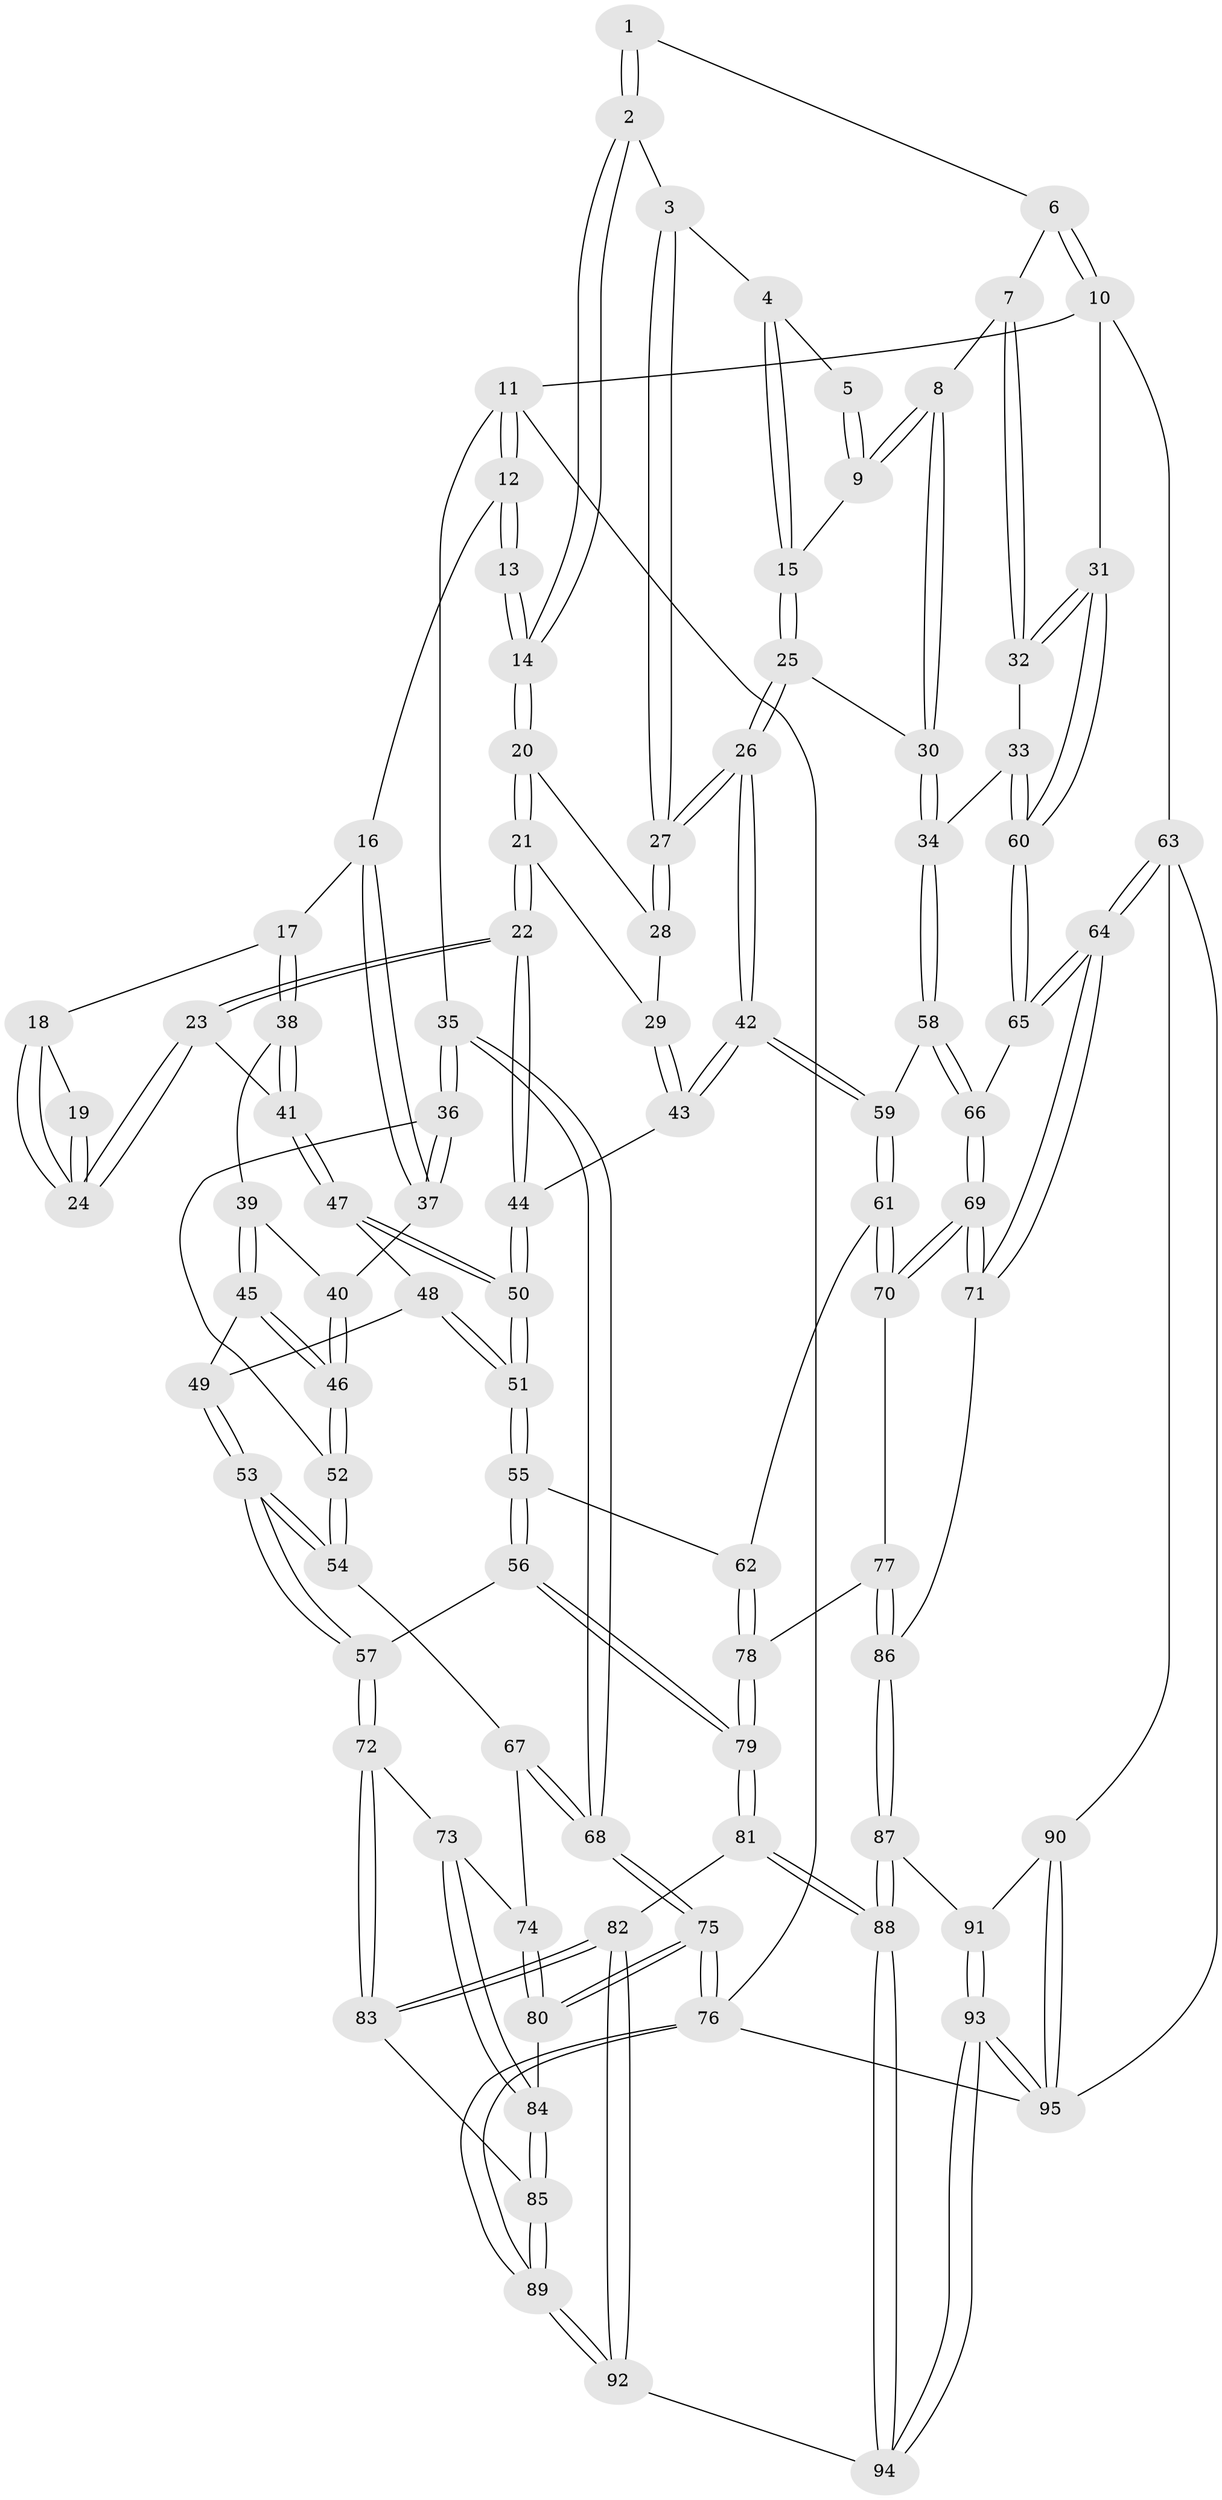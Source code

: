 // coarse degree distribution, {4: 0.43859649122807015, 5: 0.3508771929824561, 3: 0.14035087719298245, 6: 0.05263157894736842, 2: 0.017543859649122806}
// Generated by graph-tools (version 1.1) at 2025/52/02/27/25 19:52:38]
// undirected, 95 vertices, 234 edges
graph export_dot {
graph [start="1"]
  node [color=gray90,style=filled];
  1 [pos="+0.9144791948779095+0"];
  2 [pos="+0.506857369197507+0"];
  3 [pos="+0.5739478984757703+0"];
  4 [pos="+0.6555709468533835+0.05973728593053022"];
  5 [pos="+0.7987345081860959+0.07862875284733913"];
  6 [pos="+1+0"];
  7 [pos="+0.8308740233383628+0.1572944592712103"];
  8 [pos="+0.8262809481802097+0.15841118477625607"];
  9 [pos="+0.7907541425124648+0.133126564044399"];
  10 [pos="+1+0"];
  11 [pos="+0+0"];
  12 [pos="+0.28262820980435466+0"];
  13 [pos="+0.4737034139119545+0"];
  14 [pos="+0.4948218299494218+0"];
  15 [pos="+0.7083081645346191+0.13966408779822742"];
  16 [pos="+0.16527557395965614+0.12442750226496777"];
  17 [pos="+0.21036803602479068+0.15526740345380918"];
  18 [pos="+0.25811432377307486+0.15408140606149187"];
  19 [pos="+0.32646210518136715+0.0947149009273452"];
  20 [pos="+0.4874209738278866+0"];
  21 [pos="+0.3890680872293279+0.19900565741827653"];
  22 [pos="+0.36717839747781134+0.22599718865510515"];
  23 [pos="+0.3479686272965713+0.2184880516456153"];
  24 [pos="+0.33744497008488994+0.20521052489853048"];
  25 [pos="+0.678053771789275+0.2609778088902637"];
  26 [pos="+0.6426972326353959+0.3059826539994565"];
  27 [pos="+0.6024395161175287+0.21706049566769722"];
  28 [pos="+0.505150301394528+0.15639674625292269"];
  29 [pos="+0.4918409967681529+0.19944490858541164"];
  30 [pos="+0.812584261834312+0.22850380209681712"];
  31 [pos="+1+0"];
  32 [pos="+0.9162589967524608+0.1632157711071258"];
  33 [pos="+0.9024561498931383+0.2936226259810525"];
  34 [pos="+0.8836385178608585+0.31422698374434993"];
  35 [pos="+0+0.19951006542849425"];
  36 [pos="+0+0.21098955967707242"];
  37 [pos="+0.036986452479584125+0.18906211992066577"];
  38 [pos="+0.2349025749323241+0.23927566670524372"];
  39 [pos="+0.19149928313533013+0.2545484143530325"];
  40 [pos="+0.16956438146951158+0.2584101239751986"];
  41 [pos="+0.24939617156443805+0.2542890998571932"];
  42 [pos="+0.6364283292575986+0.3254959079602419"];
  43 [pos="+0.5075323342558944+0.2620654477389075"];
  44 [pos="+0.39103551316660656+0.295303785966577"];
  45 [pos="+0.2021782334132962+0.31795389703914084"];
  46 [pos="+0.18031285375401734+0.32219322249784527"];
  47 [pos="+0.24963118168515414+0.26993512636764044"];
  48 [pos="+0.24802243412461789+0.2907897096148363"];
  49 [pos="+0.22922729366978198+0.3154138788749584"];
  50 [pos="+0.38977313207432474+0.29999401002333387"];
  51 [pos="+0.37780527424954885+0.35543167243273294"];
  52 [pos="+0.13206222394517977+0.3560796951784222"];
  53 [pos="+0.28443565464553466+0.4687069084663261"];
  54 [pos="+0.1497991380910256+0.42951367539989044"];
  55 [pos="+0.38108041021175737+0.42310741383875133"];
  56 [pos="+0.32486860208359125+0.483583486891622"];
  57 [pos="+0.31287932671199653+0.48611206937985924"];
  58 [pos="+0.8726820158737694+0.37127602710869845"];
  59 [pos="+0.6369112420522209+0.32896045543232083"];
  60 [pos="+1+0.16904457971461861"];
  61 [pos="+0.6252071567674985+0.3614252714157104"];
  62 [pos="+0.5404908620978018+0.4245525225721309"];
  63 [pos="+1+0.8602370446645893"];
  64 [pos="+1+0.6370786387108356"];
  65 [pos="+1+0.17093985578112023"];
  66 [pos="+0.880834752995374+0.388460054135496"];
  67 [pos="+0.11876473739918186+0.4521230918057806"];
  68 [pos="+0+0.4295935232000765"];
  69 [pos="+0.9477160202739842+0.5568207283288958"];
  70 [pos="+0.7101869274245676+0.5018965831147926"];
  71 [pos="+0.9973397859993164+0.6087049592991417"];
  72 [pos="+0.31008965721109527+0.49024412916536686"];
  73 [pos="+0.25278716896975917+0.5530523313638143"];
  74 [pos="+0.10586702807715152+0.5339332095140262"];
  75 [pos="+0+0.5803994375577014"];
  76 [pos="+0+1"];
  77 [pos="+0.6222359793251357+0.6144761122500163"];
  78 [pos="+0.5588901926867751+0.6423362723826199"];
  79 [pos="+0.5117708433425596+0.7056484712788201"];
  80 [pos="+0.044442616596334084+0.6381174319929453"];
  81 [pos="+0.5032956589120768+0.7726057258608713"];
  82 [pos="+0.4720161579053651+0.7895568247372189"];
  83 [pos="+0.3207100564488917+0.7573690444155832"];
  84 [pos="+0.1557560265279727+0.7183293625854174"];
  85 [pos="+0.17135655344754644+0.7544675879055749"];
  86 [pos="+0.8830720401868472+0.6891917082831207"];
  87 [pos="+0.7756784348570742+0.8181708657044777"];
  88 [pos="+0.5721919766447628+0.8126309465653113"];
  89 [pos="+0+1"];
  90 [pos="+0.866014535746592+0.9161690678004341"];
  91 [pos="+0.7811116216663712+0.8354114539379512"];
  92 [pos="+0.3045979155057795+1"];
  93 [pos="+0.7107657637277898+1"];
  94 [pos="+0.651750499294518+1"];
  95 [pos="+0.9985456891687153+1"];
  1 -- 2;
  1 -- 2;
  1 -- 6;
  2 -- 3;
  2 -- 14;
  2 -- 14;
  3 -- 4;
  3 -- 27;
  3 -- 27;
  4 -- 5;
  4 -- 15;
  4 -- 15;
  5 -- 9;
  5 -- 9;
  6 -- 7;
  6 -- 10;
  6 -- 10;
  7 -- 8;
  7 -- 32;
  7 -- 32;
  8 -- 9;
  8 -- 9;
  8 -- 30;
  8 -- 30;
  9 -- 15;
  10 -- 11;
  10 -- 31;
  10 -- 63;
  11 -- 12;
  11 -- 12;
  11 -- 35;
  11 -- 76;
  12 -- 13;
  12 -- 13;
  12 -- 16;
  13 -- 14;
  13 -- 14;
  14 -- 20;
  14 -- 20;
  15 -- 25;
  15 -- 25;
  16 -- 17;
  16 -- 37;
  16 -- 37;
  17 -- 18;
  17 -- 38;
  17 -- 38;
  18 -- 19;
  18 -- 24;
  18 -- 24;
  19 -- 24;
  19 -- 24;
  20 -- 21;
  20 -- 21;
  20 -- 28;
  21 -- 22;
  21 -- 22;
  21 -- 29;
  22 -- 23;
  22 -- 23;
  22 -- 44;
  22 -- 44;
  23 -- 24;
  23 -- 24;
  23 -- 41;
  25 -- 26;
  25 -- 26;
  25 -- 30;
  26 -- 27;
  26 -- 27;
  26 -- 42;
  26 -- 42;
  27 -- 28;
  27 -- 28;
  28 -- 29;
  29 -- 43;
  29 -- 43;
  30 -- 34;
  30 -- 34;
  31 -- 32;
  31 -- 32;
  31 -- 60;
  31 -- 60;
  32 -- 33;
  33 -- 34;
  33 -- 60;
  33 -- 60;
  34 -- 58;
  34 -- 58;
  35 -- 36;
  35 -- 36;
  35 -- 68;
  35 -- 68;
  36 -- 37;
  36 -- 37;
  36 -- 52;
  37 -- 40;
  38 -- 39;
  38 -- 41;
  38 -- 41;
  39 -- 40;
  39 -- 45;
  39 -- 45;
  40 -- 46;
  40 -- 46;
  41 -- 47;
  41 -- 47;
  42 -- 43;
  42 -- 43;
  42 -- 59;
  42 -- 59;
  43 -- 44;
  44 -- 50;
  44 -- 50;
  45 -- 46;
  45 -- 46;
  45 -- 49;
  46 -- 52;
  46 -- 52;
  47 -- 48;
  47 -- 50;
  47 -- 50;
  48 -- 49;
  48 -- 51;
  48 -- 51;
  49 -- 53;
  49 -- 53;
  50 -- 51;
  50 -- 51;
  51 -- 55;
  51 -- 55;
  52 -- 54;
  52 -- 54;
  53 -- 54;
  53 -- 54;
  53 -- 57;
  53 -- 57;
  54 -- 67;
  55 -- 56;
  55 -- 56;
  55 -- 62;
  56 -- 57;
  56 -- 79;
  56 -- 79;
  57 -- 72;
  57 -- 72;
  58 -- 59;
  58 -- 66;
  58 -- 66;
  59 -- 61;
  59 -- 61;
  60 -- 65;
  60 -- 65;
  61 -- 62;
  61 -- 70;
  61 -- 70;
  62 -- 78;
  62 -- 78;
  63 -- 64;
  63 -- 64;
  63 -- 90;
  63 -- 95;
  64 -- 65;
  64 -- 65;
  64 -- 71;
  64 -- 71;
  65 -- 66;
  66 -- 69;
  66 -- 69;
  67 -- 68;
  67 -- 68;
  67 -- 74;
  68 -- 75;
  68 -- 75;
  69 -- 70;
  69 -- 70;
  69 -- 71;
  69 -- 71;
  70 -- 77;
  71 -- 86;
  72 -- 73;
  72 -- 83;
  72 -- 83;
  73 -- 74;
  73 -- 84;
  73 -- 84;
  74 -- 80;
  74 -- 80;
  75 -- 76;
  75 -- 76;
  75 -- 80;
  75 -- 80;
  76 -- 89;
  76 -- 89;
  76 -- 95;
  77 -- 78;
  77 -- 86;
  77 -- 86;
  78 -- 79;
  78 -- 79;
  79 -- 81;
  79 -- 81;
  80 -- 84;
  81 -- 82;
  81 -- 88;
  81 -- 88;
  82 -- 83;
  82 -- 83;
  82 -- 92;
  82 -- 92;
  83 -- 85;
  84 -- 85;
  84 -- 85;
  85 -- 89;
  85 -- 89;
  86 -- 87;
  86 -- 87;
  87 -- 88;
  87 -- 88;
  87 -- 91;
  88 -- 94;
  88 -- 94;
  89 -- 92;
  89 -- 92;
  90 -- 91;
  90 -- 95;
  90 -- 95;
  91 -- 93;
  91 -- 93;
  92 -- 94;
  93 -- 94;
  93 -- 94;
  93 -- 95;
  93 -- 95;
}
